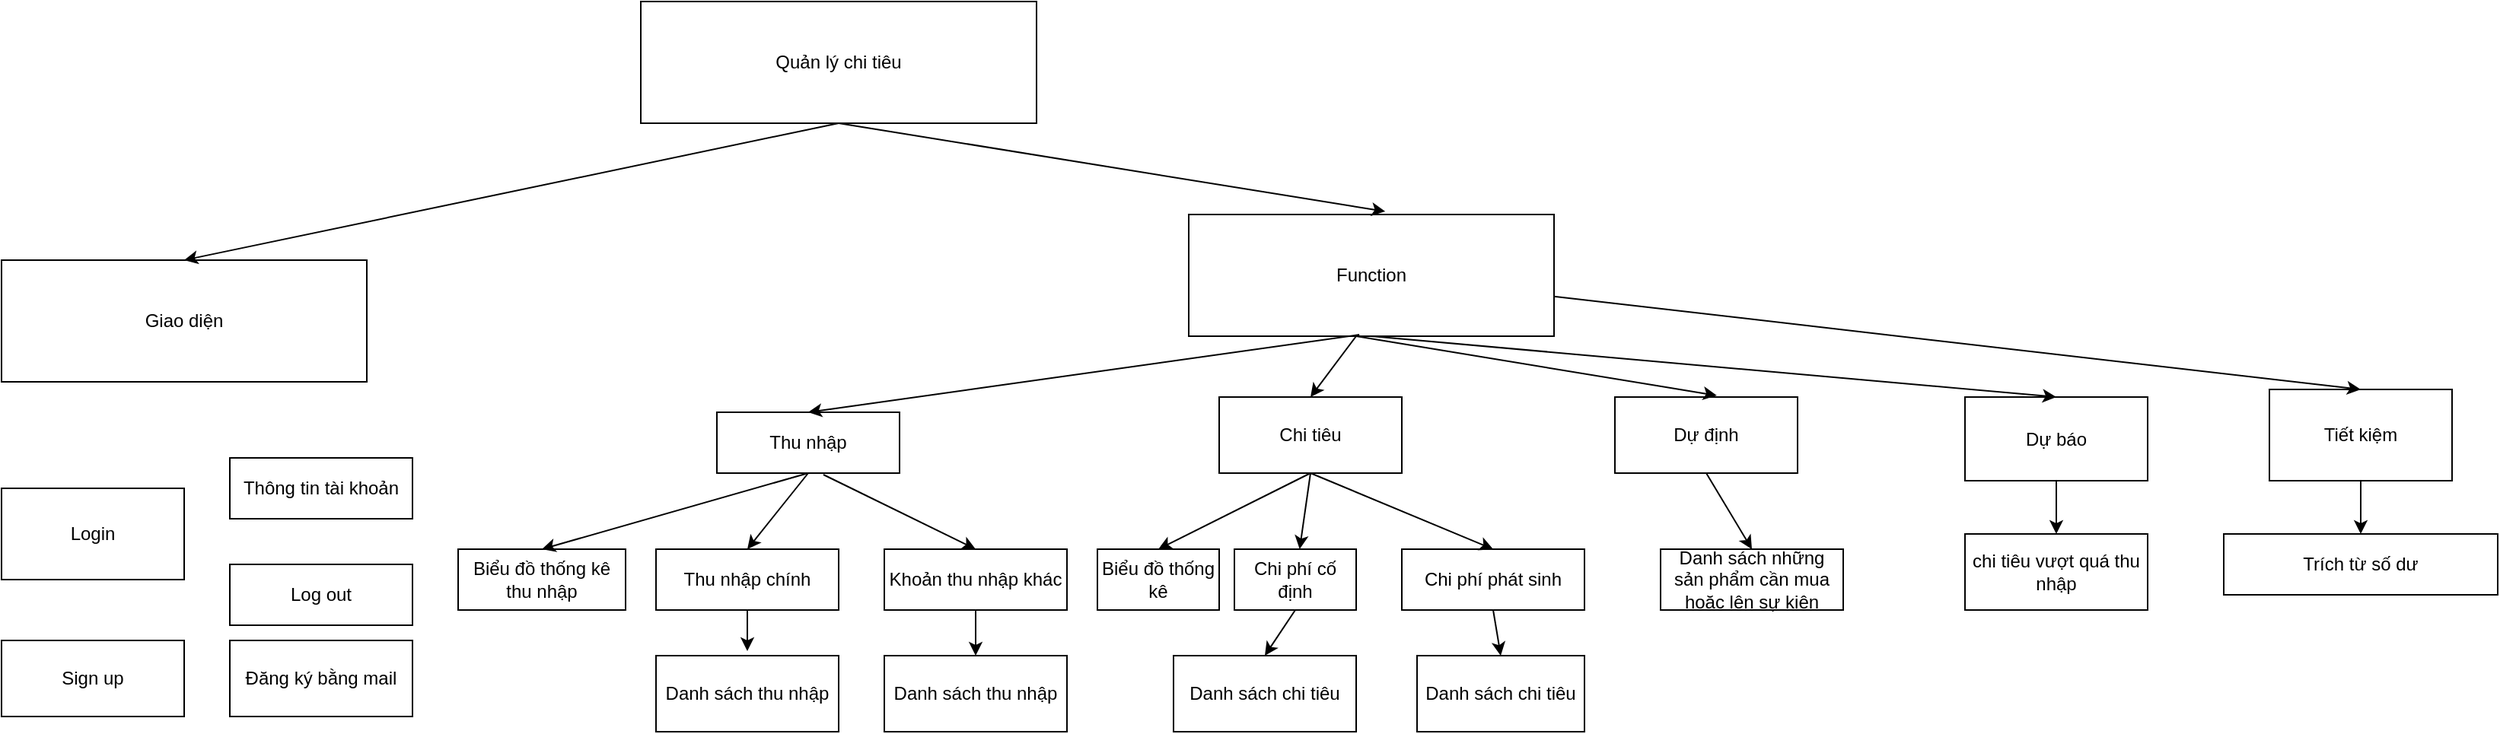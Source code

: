 <mxfile version="13.6.2" type="device"><diagram id="X-Wx9cDLIWIB2E1wsThq" name="Page-1"><mxGraphModel dx="1702" dy="494" grid="1" gridSize="10" guides="1" tooltips="1" connect="1" arrows="1" fold="1" page="1" pageScale="1" pageWidth="850" pageHeight="1100" math="0" shadow="0"><root><mxCell id="0"/><mxCell id="1" parent="0"/><mxCell id="iyMxB1ZTpcS8iC0lMU0i-1" value="Quản lý chi tiêu" style="rounded=0;whiteSpace=wrap;html=1;" vertex="1" parent="1"><mxGeometry width="260" height="80" as="geometry"/></mxCell><mxCell id="iyMxB1ZTpcS8iC0lMU0i-2" value="Giao diện" style="rounded=0;whiteSpace=wrap;html=1;" vertex="1" parent="1"><mxGeometry x="-420" y="170" width="240" height="80" as="geometry"/></mxCell><mxCell id="iyMxB1ZTpcS8iC0lMU0i-4" value="Function" style="rounded=0;whiteSpace=wrap;html=1;" vertex="1" parent="1"><mxGeometry x="360" y="140" width="240" height="80" as="geometry"/></mxCell><mxCell id="iyMxB1ZTpcS8iC0lMU0i-5" value="Thu nhập" style="rounded=0;whiteSpace=wrap;html=1;" vertex="1" parent="1"><mxGeometry x="50" y="270" width="120" height="40" as="geometry"/></mxCell><mxCell id="iyMxB1ZTpcS8iC0lMU0i-6" value="Chi tiêu" style="rounded=0;whiteSpace=wrap;html=1;" vertex="1" parent="1"><mxGeometry x="380" y="260" width="120" height="50" as="geometry"/></mxCell><mxCell id="iyMxB1ZTpcS8iC0lMU0i-7" value="Tiết kiệm" style="rounded=0;whiteSpace=wrap;html=1;" vertex="1" parent="1"><mxGeometry x="1070" y="255" width="120" height="60" as="geometry"/></mxCell><mxCell id="iyMxB1ZTpcS8iC0lMU0i-8" value="Dự định" style="rounded=0;whiteSpace=wrap;html=1;" vertex="1" parent="1"><mxGeometry x="640" y="260" width="120" height="50" as="geometry"/></mxCell><mxCell id="iyMxB1ZTpcS8iC0lMU0i-9" value="Login" style="rounded=0;whiteSpace=wrap;html=1;" vertex="1" parent="1"><mxGeometry x="-420" y="320" width="120" height="60" as="geometry"/></mxCell><mxCell id="iyMxB1ZTpcS8iC0lMU0i-10" value="Thông tin tài khoản" style="rounded=0;whiteSpace=wrap;html=1;" vertex="1" parent="1"><mxGeometry x="-270" y="300" width="120" height="40" as="geometry"/></mxCell><mxCell id="iyMxB1ZTpcS8iC0lMU0i-13" value="Log out" style="rounded=0;whiteSpace=wrap;html=1;" vertex="1" parent="1"><mxGeometry x="-270" y="370" width="120" height="40" as="geometry"/></mxCell><mxCell id="iyMxB1ZTpcS8iC0lMU0i-14" value="Thu nhập chính" style="rounded=0;whiteSpace=wrap;html=1;" vertex="1" parent="1"><mxGeometry x="10" y="360" width="120" height="40" as="geometry"/></mxCell><mxCell id="iyMxB1ZTpcS8iC0lMU0i-15" value="Khoản thu nhập khác" style="rounded=0;whiteSpace=wrap;html=1;" vertex="1" parent="1"><mxGeometry x="160" y="360" width="120" height="40" as="geometry"/></mxCell><mxCell id="iyMxB1ZTpcS8iC0lMU0i-16" value="Chi phí cố định" style="rounded=0;whiteSpace=wrap;html=1;" vertex="1" parent="1"><mxGeometry x="390" y="360" width="80" height="40" as="geometry"/></mxCell><mxCell id="iyMxB1ZTpcS8iC0lMU0i-17" value="Chi phí phát sinh" style="rounded=0;whiteSpace=wrap;html=1;" vertex="1" parent="1"><mxGeometry x="500" y="360" width="120" height="40" as="geometry"/></mxCell><mxCell id="iyMxB1ZTpcS8iC0lMU0i-19" value="Danh sách những sản phẩm cần mua hoặc lên sự kiện" style="rounded=0;whiteSpace=wrap;html=1;" vertex="1" parent="1"><mxGeometry x="670" y="360" width="120" height="40" as="geometry"/></mxCell><mxCell id="iyMxB1ZTpcS8iC0lMU0i-20" value="Danh sách thu nhập" style="rounded=0;whiteSpace=wrap;html=1;" vertex="1" parent="1"><mxGeometry x="10" y="430" width="120" height="50" as="geometry"/></mxCell><mxCell id="iyMxB1ZTpcS8iC0lMU0i-21" value="Biểu đồ thống kê thu nhập" style="rounded=0;whiteSpace=wrap;html=1;" vertex="1" parent="1"><mxGeometry x="-120" y="360" width="110" height="40" as="geometry"/></mxCell><mxCell id="iyMxB1ZTpcS8iC0lMU0i-25" value="Danh sách chi tiêu" style="rounded=0;whiteSpace=wrap;html=1;" vertex="1" parent="1"><mxGeometry x="350" y="430" width="120" height="50" as="geometry"/></mxCell><mxCell id="iyMxB1ZTpcS8iC0lMU0i-33" value="Trích từ số dư" style="rounded=0;whiteSpace=wrap;html=1;" vertex="1" parent="1"><mxGeometry x="1040" y="350" width="180" height="40" as="geometry"/></mxCell><mxCell id="iyMxB1ZTpcS8iC0lMU0i-38" value="" style="endArrow=classic;html=1;exitX=0.5;exitY=1;exitDx=0;exitDy=0;entryX=0.5;entryY=0;entryDx=0;entryDy=0;" edge="1" parent="1" source="iyMxB1ZTpcS8iC0lMU0i-1" target="iyMxB1ZTpcS8iC0lMU0i-2"><mxGeometry width="50" height="50" relative="1" as="geometry"><mxPoint x="-120" y="250" as="sourcePoint"/><mxPoint x="-70" y="200" as="targetPoint"/></mxGeometry></mxCell><mxCell id="iyMxB1ZTpcS8iC0lMU0i-39" value="" style="endArrow=classic;html=1;exitX=0.5;exitY=1;exitDx=0;exitDy=0;entryX=0.538;entryY=-0.025;entryDx=0;entryDy=0;entryPerimeter=0;" edge="1" parent="1" source="iyMxB1ZTpcS8iC0lMU0i-1" target="iyMxB1ZTpcS8iC0lMU0i-4"><mxGeometry width="50" height="50" relative="1" as="geometry"><mxPoint x="-120" y="250" as="sourcePoint"/><mxPoint x="-70" y="200" as="targetPoint"/></mxGeometry></mxCell><mxCell id="iyMxB1ZTpcS8iC0lMU0i-40" value="Sign up" style="rounded=0;whiteSpace=wrap;html=1;" vertex="1" parent="1"><mxGeometry x="-420" y="420" width="120" height="50" as="geometry"/></mxCell><mxCell id="iyMxB1ZTpcS8iC0lMU0i-41" value="Đăng ký bằng mail" style="rounded=0;whiteSpace=wrap;html=1;" vertex="1" parent="1"><mxGeometry x="-270" y="420" width="120" height="50" as="geometry"/></mxCell><mxCell id="iyMxB1ZTpcS8iC0lMU0i-42" value="Dự báo" style="rounded=0;whiteSpace=wrap;html=1;" vertex="1" parent="1"><mxGeometry x="870" y="260" width="120" height="55" as="geometry"/></mxCell><mxCell id="iyMxB1ZTpcS8iC0lMU0i-43" value="" style="endArrow=classic;html=1;exitX=0.467;exitY=0.988;exitDx=0;exitDy=0;exitPerimeter=0;entryX=0.5;entryY=0;entryDx=0;entryDy=0;" edge="1" parent="1" source="iyMxB1ZTpcS8iC0lMU0i-4" target="iyMxB1ZTpcS8iC0lMU0i-5"><mxGeometry width="50" height="50" relative="1" as="geometry"><mxPoint x="480" y="260" as="sourcePoint"/><mxPoint x="530" y="210" as="targetPoint"/></mxGeometry></mxCell><mxCell id="iyMxB1ZTpcS8iC0lMU0i-44" value="" style="endArrow=classic;html=1;entryX=0.5;entryY=0;entryDx=0;entryDy=0;" edge="1" parent="1" target="iyMxB1ZTpcS8iC0lMU0i-6"><mxGeometry width="50" height="50" relative="1" as="geometry"><mxPoint x="470" y="220" as="sourcePoint"/><mxPoint x="530" y="210" as="targetPoint"/></mxGeometry></mxCell><mxCell id="iyMxB1ZTpcS8iC0lMU0i-45" value="" style="endArrow=classic;html=1;entryX=0.558;entryY=-0.02;entryDx=0;entryDy=0;entryPerimeter=0;" edge="1" parent="1" target="iyMxB1ZTpcS8iC0lMU0i-8"><mxGeometry width="50" height="50" relative="1" as="geometry"><mxPoint x="470" y="220" as="sourcePoint"/><mxPoint x="530" y="210" as="targetPoint"/></mxGeometry></mxCell><mxCell id="iyMxB1ZTpcS8iC0lMU0i-46" value="" style="endArrow=classic;html=1;entryX=0.5;entryY=0;entryDx=0;entryDy=0;" edge="1" parent="1" target="iyMxB1ZTpcS8iC0lMU0i-42"><mxGeometry width="50" height="50" relative="1" as="geometry"><mxPoint x="480" y="220" as="sourcePoint"/><mxPoint x="530" y="210" as="targetPoint"/></mxGeometry></mxCell><mxCell id="iyMxB1ZTpcS8iC0lMU0i-50" value="" style="endArrow=classic;html=1;exitX=0.5;exitY=1;exitDx=0;exitDy=0;entryX=0.5;entryY=0;entryDx=0;entryDy=0;" edge="1" parent="1" source="iyMxB1ZTpcS8iC0lMU0i-5" target="iyMxB1ZTpcS8iC0lMU0i-14"><mxGeometry width="50" height="50" relative="1" as="geometry"><mxPoint x="200" y="360" as="sourcePoint"/><mxPoint x="250" y="310" as="targetPoint"/></mxGeometry></mxCell><mxCell id="iyMxB1ZTpcS8iC0lMU0i-51" value="" style="endArrow=classic;html=1;exitX=0.583;exitY=1.025;exitDx=0;exitDy=0;exitPerimeter=0;entryX=0.5;entryY=0;entryDx=0;entryDy=0;" edge="1" parent="1" source="iyMxB1ZTpcS8iC0lMU0i-5" target="iyMxB1ZTpcS8iC0lMU0i-15"><mxGeometry width="50" height="50" relative="1" as="geometry"><mxPoint x="200" y="360" as="sourcePoint"/><mxPoint x="250" y="310" as="targetPoint"/></mxGeometry></mxCell><mxCell id="iyMxB1ZTpcS8iC0lMU0i-52" value="" style="endArrow=classic;html=1;exitX=0.5;exitY=1;exitDx=0;exitDy=0;" edge="1" parent="1" source="iyMxB1ZTpcS8iC0lMU0i-14"><mxGeometry width="50" height="50" relative="1" as="geometry"><mxPoint x="200" y="460" as="sourcePoint"/><mxPoint x="70" y="427" as="targetPoint"/></mxGeometry></mxCell><mxCell id="iyMxB1ZTpcS8iC0lMU0i-53" value="" style="endArrow=classic;html=1;exitX=0.5;exitY=1;exitDx=0;exitDy=0;" edge="1" parent="1" source="iyMxB1ZTpcS8iC0lMU0i-15" target="iyMxB1ZTpcS8iC0lMU0i-54"><mxGeometry width="50" height="50" relative="1" as="geometry"><mxPoint x="200" y="460" as="sourcePoint"/><mxPoint x="250" y="410" as="targetPoint"/></mxGeometry></mxCell><mxCell id="iyMxB1ZTpcS8iC0lMU0i-54" value="Danh sách thu nhập" style="rounded=0;whiteSpace=wrap;html=1;" vertex="1" parent="1"><mxGeometry x="160" y="430" width="120" height="50" as="geometry"/></mxCell><mxCell id="iyMxB1ZTpcS8iC0lMU0i-57" value="" style="endArrow=classic;html=1;exitX=0.5;exitY=1;exitDx=0;exitDy=0;" edge="1" parent="1" source="iyMxB1ZTpcS8iC0lMU0i-6" target="iyMxB1ZTpcS8iC0lMU0i-16"><mxGeometry width="50" height="50" relative="1" as="geometry"><mxPoint x="480" y="460" as="sourcePoint"/><mxPoint x="530" y="410" as="targetPoint"/></mxGeometry></mxCell><mxCell id="iyMxB1ZTpcS8iC0lMU0i-58" value="" style="endArrow=classic;html=1;exitX=0.5;exitY=1;exitDx=0;exitDy=0;entryX=0.5;entryY=0;entryDx=0;entryDy=0;" edge="1" parent="1" source="iyMxB1ZTpcS8iC0lMU0i-6" target="iyMxB1ZTpcS8iC0lMU0i-17"><mxGeometry width="50" height="50" relative="1" as="geometry"><mxPoint x="480" y="460" as="sourcePoint"/><mxPoint x="530" y="410" as="targetPoint"/></mxGeometry></mxCell><mxCell id="iyMxB1ZTpcS8iC0lMU0i-59" value="" style="endArrow=classic;html=1;exitX=0.5;exitY=1;exitDx=0;exitDy=0;entryX=0.5;entryY=0;entryDx=0;entryDy=0;" edge="1" parent="1" source="iyMxB1ZTpcS8iC0lMU0i-16" target="iyMxB1ZTpcS8iC0lMU0i-25"><mxGeometry width="50" height="50" relative="1" as="geometry"><mxPoint x="480" y="460" as="sourcePoint"/><mxPoint x="530" y="410" as="targetPoint"/></mxGeometry></mxCell><mxCell id="iyMxB1ZTpcS8iC0lMU0i-60" value="Danh sách chi tiêu" style="rounded=0;whiteSpace=wrap;html=1;" vertex="1" parent="1"><mxGeometry x="510" y="430" width="110" height="50" as="geometry"/></mxCell><mxCell id="iyMxB1ZTpcS8iC0lMU0i-61" value="" style="endArrow=classic;html=1;exitX=0.5;exitY=1;exitDx=0;exitDy=0;entryX=0.5;entryY=0;entryDx=0;entryDy=0;" edge="1" parent="1" source="iyMxB1ZTpcS8iC0lMU0i-17" target="iyMxB1ZTpcS8iC0lMU0i-60"><mxGeometry width="50" height="50" relative="1" as="geometry"><mxPoint x="480" y="460" as="sourcePoint"/><mxPoint x="530" y="410" as="targetPoint"/></mxGeometry></mxCell><mxCell id="iyMxB1ZTpcS8iC0lMU0i-64" value="" style="endArrow=classic;html=1;exitX=0.5;exitY=1;exitDx=0;exitDy=0;entryX=0.5;entryY=0;entryDx=0;entryDy=0;" edge="1" parent="1" source="iyMxB1ZTpcS8iC0lMU0i-8" target="iyMxB1ZTpcS8iC0lMU0i-19"><mxGeometry width="50" height="50" relative="1" as="geometry"><mxPoint x="650" y="560" as="sourcePoint"/><mxPoint x="700" y="510" as="targetPoint"/></mxGeometry></mxCell><mxCell id="iyMxB1ZTpcS8iC0lMU0i-65" value="chi tiêu vượt quá thu nhập" style="rounded=0;whiteSpace=wrap;html=1;" vertex="1" parent="1"><mxGeometry x="870" y="350" width="120" height="50" as="geometry"/></mxCell><mxCell id="iyMxB1ZTpcS8iC0lMU0i-67" value="" style="endArrow=classic;html=1;exitX=0.5;exitY=1;exitDx=0;exitDy=0;" edge="1" parent="1" source="iyMxB1ZTpcS8iC0lMU0i-42" target="iyMxB1ZTpcS8iC0lMU0i-65"><mxGeometry width="50" height="50" relative="1" as="geometry"><mxPoint x="650" y="560" as="sourcePoint"/><mxPoint x="700" y="510" as="targetPoint"/></mxGeometry></mxCell><mxCell id="iyMxB1ZTpcS8iC0lMU0i-70" value="" style="endArrow=classic;html=1;entryX=0.5;entryY=0;entryDx=0;entryDy=0;" edge="1" parent="1" target="iyMxB1ZTpcS8iC0lMU0i-21"><mxGeometry width="50" height="50" relative="1" as="geometry"><mxPoint x="110" y="310" as="sourcePoint"/><mxPoint x="210" y="410" as="targetPoint"/></mxGeometry></mxCell><mxCell id="iyMxB1ZTpcS8iC0lMU0i-71" value="Biểu đồ thống kê" style="rounded=0;whiteSpace=wrap;html=1;" vertex="1" parent="1"><mxGeometry x="300" y="360" width="80" height="40" as="geometry"/></mxCell><mxCell id="iyMxB1ZTpcS8iC0lMU0i-72" value="" style="endArrow=classic;html=1;entryX=0.5;entryY=0;entryDx=0;entryDy=0;" edge="1" parent="1" target="iyMxB1ZTpcS8iC0lMU0i-71"><mxGeometry width="50" height="50" relative="1" as="geometry"><mxPoint x="440" y="310" as="sourcePoint"/><mxPoint x="540" y="410" as="targetPoint"/></mxGeometry></mxCell><mxCell id="iyMxB1ZTpcS8iC0lMU0i-74" value="" style="endArrow=classic;html=1;exitX=0.5;exitY=1;exitDx=0;exitDy=0;" edge="1" parent="1" source="iyMxB1ZTpcS8iC0lMU0i-7" target="iyMxB1ZTpcS8iC0lMU0i-33"><mxGeometry width="50" height="50" relative="1" as="geometry"><mxPoint x="920" y="460" as="sourcePoint"/><mxPoint x="970" y="410" as="targetPoint"/></mxGeometry></mxCell><mxCell id="iyMxB1ZTpcS8iC0lMU0i-76" value="" style="endArrow=classic;html=1;entryX=0.5;entryY=0;entryDx=0;entryDy=0;" edge="1" parent="1" source="iyMxB1ZTpcS8iC0lMU0i-4" target="iyMxB1ZTpcS8iC0lMU0i-7"><mxGeometry width="50" height="50" relative="1" as="geometry"><mxPoint x="910" y="260" as="sourcePoint"/><mxPoint x="960" y="210" as="targetPoint"/></mxGeometry></mxCell></root></mxGraphModel></diagram></mxfile>